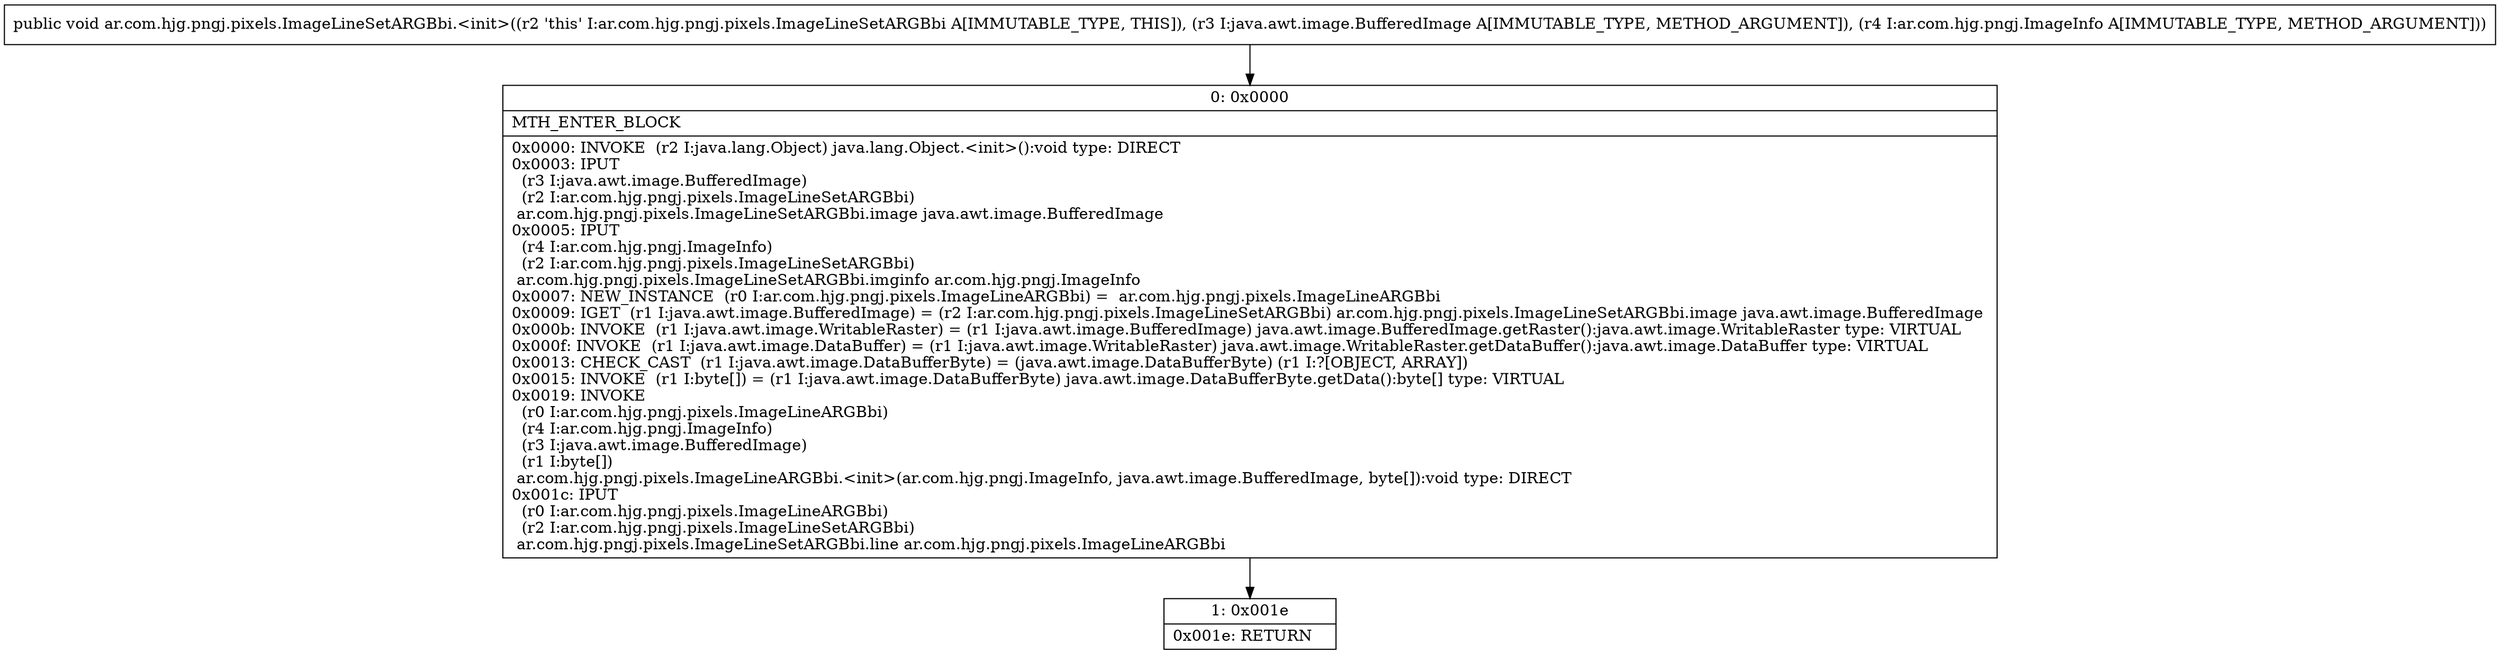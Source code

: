 digraph "CFG forar.com.hjg.pngj.pixels.ImageLineSetARGBbi.\<init\>(Ljava\/awt\/image\/BufferedImage;Lar\/com\/hjg\/pngj\/ImageInfo;)V" {
Node_0 [shape=record,label="{0\:\ 0x0000|MTH_ENTER_BLOCK\l|0x0000: INVOKE  (r2 I:java.lang.Object) java.lang.Object.\<init\>():void type: DIRECT \l0x0003: IPUT  \l  (r3 I:java.awt.image.BufferedImage)\l  (r2 I:ar.com.hjg.pngj.pixels.ImageLineSetARGBbi)\l ar.com.hjg.pngj.pixels.ImageLineSetARGBbi.image java.awt.image.BufferedImage \l0x0005: IPUT  \l  (r4 I:ar.com.hjg.pngj.ImageInfo)\l  (r2 I:ar.com.hjg.pngj.pixels.ImageLineSetARGBbi)\l ar.com.hjg.pngj.pixels.ImageLineSetARGBbi.imginfo ar.com.hjg.pngj.ImageInfo \l0x0007: NEW_INSTANCE  (r0 I:ar.com.hjg.pngj.pixels.ImageLineARGBbi) =  ar.com.hjg.pngj.pixels.ImageLineARGBbi \l0x0009: IGET  (r1 I:java.awt.image.BufferedImage) = (r2 I:ar.com.hjg.pngj.pixels.ImageLineSetARGBbi) ar.com.hjg.pngj.pixels.ImageLineSetARGBbi.image java.awt.image.BufferedImage \l0x000b: INVOKE  (r1 I:java.awt.image.WritableRaster) = (r1 I:java.awt.image.BufferedImage) java.awt.image.BufferedImage.getRaster():java.awt.image.WritableRaster type: VIRTUAL \l0x000f: INVOKE  (r1 I:java.awt.image.DataBuffer) = (r1 I:java.awt.image.WritableRaster) java.awt.image.WritableRaster.getDataBuffer():java.awt.image.DataBuffer type: VIRTUAL \l0x0013: CHECK_CAST  (r1 I:java.awt.image.DataBufferByte) = (java.awt.image.DataBufferByte) (r1 I:?[OBJECT, ARRAY]) \l0x0015: INVOKE  (r1 I:byte[]) = (r1 I:java.awt.image.DataBufferByte) java.awt.image.DataBufferByte.getData():byte[] type: VIRTUAL \l0x0019: INVOKE  \l  (r0 I:ar.com.hjg.pngj.pixels.ImageLineARGBbi)\l  (r4 I:ar.com.hjg.pngj.ImageInfo)\l  (r3 I:java.awt.image.BufferedImage)\l  (r1 I:byte[])\l ar.com.hjg.pngj.pixels.ImageLineARGBbi.\<init\>(ar.com.hjg.pngj.ImageInfo, java.awt.image.BufferedImage, byte[]):void type: DIRECT \l0x001c: IPUT  \l  (r0 I:ar.com.hjg.pngj.pixels.ImageLineARGBbi)\l  (r2 I:ar.com.hjg.pngj.pixels.ImageLineSetARGBbi)\l ar.com.hjg.pngj.pixels.ImageLineSetARGBbi.line ar.com.hjg.pngj.pixels.ImageLineARGBbi \l}"];
Node_1 [shape=record,label="{1\:\ 0x001e|0x001e: RETURN   \l}"];
MethodNode[shape=record,label="{public void ar.com.hjg.pngj.pixels.ImageLineSetARGBbi.\<init\>((r2 'this' I:ar.com.hjg.pngj.pixels.ImageLineSetARGBbi A[IMMUTABLE_TYPE, THIS]), (r3 I:java.awt.image.BufferedImage A[IMMUTABLE_TYPE, METHOD_ARGUMENT]), (r4 I:ar.com.hjg.pngj.ImageInfo A[IMMUTABLE_TYPE, METHOD_ARGUMENT])) }"];
MethodNode -> Node_0;
Node_0 -> Node_1;
}

